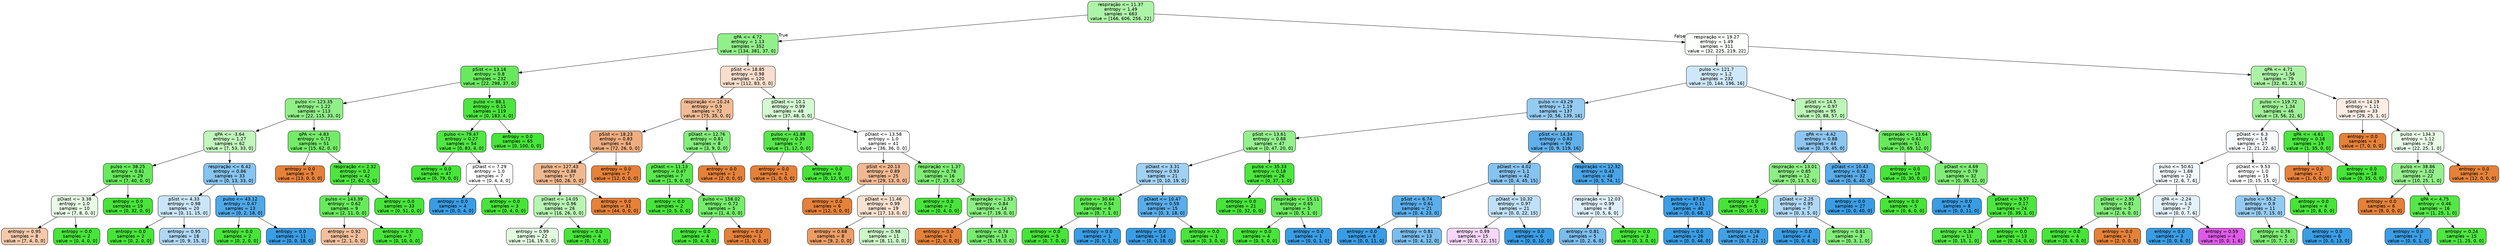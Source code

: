 digraph Tree {
node [shape=box, style="filled, rounded", color="black", fontname="helvetica"] ;
edge [fontname="helvetica"] ;
0 [label="respiração <= 11.37\nentropy = 1.49\nsamples = 663\nvalue = [166, 606, 256, 22]", fillcolor="#aef4a8"] ;
1 [label="qPA <= 4.72\nentropy = 1.13\nsamples = 352\nvalue = [134, 381, 37, 0]", fillcolor="#92f08a"] ;
0 -> 1 [labeldistance=2.5, labelangle=45, headlabel="True"] ;
2 [label="pSist <= 13.16\nentropy = 0.8\nsamples = 232\nvalue = [22, 298, 37, 0]", fillcolor="#69ea5e"] ;
1 -> 2 ;
3 [label="pulso <= 123.35\nentropy = 1.22\nsamples = 113\nvalue = [22, 115, 33, 0]", fillcolor="#91ef88"] ;
2 -> 3 ;
4 [label="qPA <= -3.64\nentropy = 1.27\nsamples = 62\nvalue = [7, 53, 33, 0]", fillcolor="#c2f6bd"] ;
3 -> 4 ;
5 [label="pulso <= 38.25\nentropy = 0.61\nsamples = 29\nvalue = [7, 40, 0, 0]", fillcolor="#67ea5c"] ;
4 -> 5 ;
6 [label="pDiast <= 3.38\nentropy = 1.0\nsamples = 10\nvalue = [7, 8, 0, 0]", fillcolor="#e8fce6"] ;
5 -> 6 ;
7 [label="entropy = 0.95\nsamples = 8\nvalue = [7, 4, 0, 0]", fillcolor="#f4c9aa"] ;
6 -> 7 ;
8 [label="entropy = 0.0\nsamples = 2\nvalue = [0, 4, 0, 0]", fillcolor="#47e539"] ;
6 -> 8 ;
9 [label="entropy = 0.0\nsamples = 19\nvalue = [0, 32, 0, 0]", fillcolor="#47e539"] ;
5 -> 9 ;
10 [label="respiração <= 6.42\nentropy = 0.86\nsamples = 33\nvalue = [0, 13, 33, 0]", fillcolor="#87c4ef"] ;
4 -> 10 ;
11 [label="pSist <= 4.33\nentropy = 0.98\nsamples = 20\nvalue = [0, 11, 15, 0]", fillcolor="#cae5f8"] ;
10 -> 11 ;
12 [label="entropy = 0.0\nsamples = 2\nvalue = [0, 2, 0, 0]", fillcolor="#47e539"] ;
11 -> 12 ;
13 [label="entropy = 0.95\nsamples = 18\nvalue = [0, 9, 15, 0]", fillcolor="#b0d8f5"] ;
11 -> 13 ;
14 [label="pulso <= 43.12\nentropy = 0.47\nsamples = 13\nvalue = [0, 2, 18, 0]", fillcolor="#4fa8e8"] ;
10 -> 14 ;
15 [label="entropy = 0.0\nsamples = 2\nvalue = [0, 2, 0, 0]", fillcolor="#47e539"] ;
14 -> 15 ;
16 [label="entropy = 0.0\nsamples = 11\nvalue = [0, 0, 18, 0]", fillcolor="#399de5"] ;
14 -> 16 ;
17 [label="qPA <= -4.83\nentropy = 0.71\nsamples = 51\nvalue = [15, 62, 0, 0]", fillcolor="#74eb69"] ;
3 -> 17 ;
18 [label="entropy = 0.0\nsamples = 9\nvalue = [13, 0, 0, 0]", fillcolor="#e58139"] ;
17 -> 18 ;
19 [label="respiração <= 2.32\nentropy = 0.2\nsamples = 42\nvalue = [2, 62, 0, 0]", fillcolor="#4de63f"] ;
17 -> 19 ;
20 [label="pulso <= 143.39\nentropy = 0.62\nsamples = 9\nvalue = [2, 11, 0, 0]", fillcolor="#68ea5d"] ;
19 -> 20 ;
21 [label="entropy = 0.92\nsamples = 2\nvalue = [2, 1, 0, 0]", fillcolor="#f2c09c"] ;
20 -> 21 ;
22 [label="entropy = 0.0\nsamples = 7\nvalue = [0, 10, 0, 0]", fillcolor="#47e539"] ;
20 -> 22 ;
23 [label="entropy = 0.0\nsamples = 33\nvalue = [0, 51, 0, 0]", fillcolor="#47e539"] ;
19 -> 23 ;
24 [label="pulso <= 88.1\nentropy = 0.15\nsamples = 119\nvalue = [0, 183, 4, 0]", fillcolor="#4be63d"] ;
2 -> 24 ;
25 [label="pulso <= 79.47\nentropy = 0.27\nsamples = 54\nvalue = [0, 83, 4, 0]", fillcolor="#50e643"] ;
24 -> 25 ;
26 [label="entropy = 0.0\nsamples = 47\nvalue = [0, 79, 0, 0]", fillcolor="#47e539"] ;
25 -> 26 ;
27 [label="pDiast <= 7.29\nentropy = 1.0\nsamples = 7\nvalue = [0, 4, 4, 0]", fillcolor="#ffffff"] ;
25 -> 27 ;
28 [label="entropy = 0.0\nsamples = 4\nvalue = [0, 0, 4, 0]", fillcolor="#399de5"] ;
27 -> 28 ;
29 [label="entropy = 0.0\nsamples = 3\nvalue = [0, 4, 0, 0]", fillcolor="#47e539"] ;
27 -> 29 ;
30 [label="entropy = 0.0\nsamples = 65\nvalue = [0, 100, 0, 0]", fillcolor="#47e539"] ;
24 -> 30 ;
31 [label="pSist <= 18.85\nentropy = 0.98\nsamples = 120\nvalue = [112, 83, 0, 0]", fillcolor="#f8decc"] ;
1 -> 31 ;
32 [label="respiração <= 10.24\nentropy = 0.9\nsamples = 72\nvalue = [75, 35, 0, 0]", fillcolor="#f1bc95"] ;
31 -> 32 ;
33 [label="pSist <= 18.23\nentropy = 0.83\nsamples = 64\nvalue = [72, 26, 0, 0]", fillcolor="#eeae80"] ;
32 -> 33 ;
34 [label="pulso <= 127.43\nentropy = 0.88\nsamples = 57\nvalue = [60, 26, 0, 0]", fillcolor="#f0b88f"] ;
33 -> 34 ;
35 [label="pDiast <= 14.05\nentropy = 0.96\nsamples = 26\nvalue = [16, 26, 0, 0]", fillcolor="#b8f5b3"] ;
34 -> 35 ;
36 [label="entropy = 0.99\nsamples = 22\nvalue = [16, 19, 0, 0]", fillcolor="#e2fbe0"] ;
35 -> 36 ;
37 [label="entropy = 0.0\nsamples = 4\nvalue = [0, 7, 0, 0]", fillcolor="#47e539"] ;
35 -> 37 ;
38 [label="entropy = 0.0\nsamples = 31\nvalue = [44, 0, 0, 0]", fillcolor="#e58139"] ;
34 -> 38 ;
39 [label="entropy = 0.0\nsamples = 7\nvalue = [12, 0, 0, 0]", fillcolor="#e58139"] ;
33 -> 39 ;
40 [label="pDiast <= 12.76\nentropy = 0.81\nsamples = 8\nvalue = [3, 9, 0, 0]", fillcolor="#84ee7b"] ;
32 -> 40 ;
41 [label="pDiast <= 11.13\nentropy = 0.47\nsamples = 7\nvalue = [1, 9, 0, 0]", fillcolor="#5be84f"] ;
40 -> 41 ;
42 [label="entropy = 0.0\nsamples = 2\nvalue = [0, 5, 0, 0]", fillcolor="#47e539"] ;
41 -> 42 ;
43 [label="pulso <= 158.02\nentropy = 0.72\nsamples = 5\nvalue = [1, 4, 0, 0]", fillcolor="#75ec6a"] ;
41 -> 43 ;
44 [label="entropy = 0.0\nsamples = 4\nvalue = [0, 4, 0, 0]", fillcolor="#47e539"] ;
43 -> 44 ;
45 [label="entropy = 0.0\nsamples = 1\nvalue = [1, 0, 0, 0]", fillcolor="#e58139"] ;
43 -> 45 ;
46 [label="entropy = 0.0\nsamples = 1\nvalue = [2, 0, 0, 0]", fillcolor="#e58139"] ;
40 -> 46 ;
47 [label="pDiast <= 10.1\nentropy = 0.99\nsamples = 48\nvalue = [37, 48, 0, 0]", fillcolor="#d5f9d2"] ;
31 -> 47 ;
48 [label="pulso <= 41.88\nentropy = 0.39\nsamples = 7\nvalue = [1, 12, 0, 0]", fillcolor="#56e749"] ;
47 -> 48 ;
49 [label="entropy = 0.0\nsamples = 1\nvalue = [1, 0, 0, 0]", fillcolor="#e58139"] ;
48 -> 49 ;
50 [label="entropy = 0.0\nsamples = 6\nvalue = [0, 12, 0, 0]", fillcolor="#47e539"] ;
48 -> 50 ;
51 [label="pDiast <= 13.58\nentropy = 1.0\nsamples = 41\nvalue = [36, 36, 0, 0]", fillcolor="#ffffff"] ;
47 -> 51 ;
52 [label="pSist <= 20.13\nentropy = 0.89\nsamples = 25\nvalue = [29, 13, 0, 0]", fillcolor="#f1b992"] ;
51 -> 52 ;
53 [label="entropy = 0.0\nsamples = 6\nvalue = [12, 0, 0, 0]", fillcolor="#e58139"] ;
52 -> 53 ;
54 [label="pDiast <= 11.46\nentropy = 0.99\nsamples = 19\nvalue = [17, 13, 0, 0]", fillcolor="#f9e1d0"] ;
52 -> 54 ;
55 [label="entropy = 0.68\nsamples = 8\nvalue = [9, 2, 0, 0]", fillcolor="#eb9d65"] ;
54 -> 55 ;
56 [label="entropy = 0.98\nsamples = 11\nvalue = [8, 11, 0, 0]", fillcolor="#cdf8c9"] ;
54 -> 56 ;
57 [label="respiração <= 1.37\nentropy = 0.78\nsamples = 16\nvalue = [7, 23, 0, 0]", fillcolor="#7fed75"] ;
51 -> 57 ;
58 [label="entropy = 0.0\nsamples = 2\nvalue = [0, 4, 0, 0]", fillcolor="#47e539"] ;
57 -> 58 ;
59 [label="respiração <= 1.53\nentropy = 0.84\nsamples = 14\nvalue = [7, 19, 0, 0]", fillcolor="#8bef82"] ;
57 -> 59 ;
60 [label="entropy = 0.0\nsamples = 1\nvalue = [2, 0, 0, 0]", fillcolor="#e58139"] ;
59 -> 60 ;
61 [label="entropy = 0.74\nsamples = 13\nvalue = [5, 19, 0, 0]", fillcolor="#77ec6d"] ;
59 -> 61 ;
62 [label="respiração <= 19.27\nentropy = 1.49\nsamples = 311\nvalue = [32, 225, 219, 22]", fillcolor="#fbfefb"] ;
0 -> 62 [labeldistance=2.5, labelangle=-45, headlabel="False"] ;
63 [label="pulso <= 121.7\nentropy = 1.2\nsamples = 232\nvalue = [0, 144, 196, 16]", fillcolor="#cee7f9"] ;
62 -> 63 ;
64 [label="pulso <= 43.29\nentropy = 1.19\nsamples = 137\nvalue = [0, 56, 139, 16]", fillcolor="#95cbf1"] ;
63 -> 64 ;
65 [label="pSist <= 13.61\nentropy = 0.88\nsamples = 47\nvalue = [0, 47, 20, 0]", fillcolor="#95f08d"] ;
64 -> 65 ;
66 [label="pDiast <= 3.31\nentropy = 0.93\nsamples = 21\nvalue = [0, 10, 19, 0]", fillcolor="#a1d1f3"] ;
65 -> 66 ;
67 [label="pulso <= 30.64\nentropy = 0.54\nsamples = 6\nvalue = [0, 7, 1, 0]", fillcolor="#61e955"] ;
66 -> 67 ;
68 [label="entropy = 0.0\nsamples = 5\nvalue = [0, 7, 0, 0]", fillcolor="#47e539"] ;
67 -> 68 ;
69 [label="entropy = 0.0\nsamples = 1\nvalue = [0, 0, 1, 0]", fillcolor="#399de5"] ;
67 -> 69 ;
70 [label="pDiast <= 10.47\nentropy = 0.59\nsamples = 15\nvalue = [0, 3, 18, 0]", fillcolor="#5aade9"] ;
66 -> 70 ;
71 [label="entropy = 0.0\nsamples = 14\nvalue = [0, 0, 18, 0]", fillcolor="#399de5"] ;
70 -> 71 ;
72 [label="entropy = 0.0\nsamples = 1\nvalue = [0, 3, 0, 0]", fillcolor="#47e539"] ;
70 -> 72 ;
73 [label="pulso <= 35.33\nentropy = 0.18\nsamples = 26\nvalue = [0, 37, 1, 0]", fillcolor="#4ce63e"] ;
65 -> 73 ;
74 [label="entropy = 0.0\nsamples = 21\nvalue = [0, 32, 0, 0]", fillcolor="#47e539"] ;
73 -> 74 ;
75 [label="respiração <= 15.11\nentropy = 0.65\nsamples = 5\nvalue = [0, 5, 1, 0]", fillcolor="#6cea61"] ;
73 -> 75 ;
76 [label="entropy = 0.0\nsamples = 4\nvalue = [0, 5, 0, 0]", fillcolor="#47e539"] ;
75 -> 76 ;
77 [label="entropy = 0.0\nsamples = 1\nvalue = [0, 0, 1, 0]", fillcolor="#399de5"] ;
75 -> 77 ;
78 [label="pSist <= 14.34\nentropy = 0.83\nsamples = 90\nvalue = [0, 9, 119, 16]", fillcolor="#60b0ea"] ;
64 -> 78 ;
79 [label="pDiast <= 4.02\nentropy = 1.1\nsamples = 42\nvalue = [0, 4, 45, 15]", fillcolor="#86c3ef"] ;
78 -> 79 ;
80 [label="pSist <= 6.74\nentropy = 0.61\nsamples = 21\nvalue = [0, 4, 23, 0]", fillcolor="#5baeea"] ;
79 -> 80 ;
81 [label="entropy = 0.0\nsamples = 8\nvalue = [0, 0, 11, 0]", fillcolor="#399de5"] ;
80 -> 81 ;
82 [label="entropy = 0.81\nsamples = 13\nvalue = [0, 4, 12, 0]", fillcolor="#7bbeee"] ;
80 -> 82 ;
83 [label="pDiast <= 10.32\nentropy = 0.97\nsamples = 21\nvalue = [0, 0, 22, 15]", fillcolor="#c0e0f7"] ;
79 -> 83 ;
84 [label="entropy = 0.99\nsamples = 15\nvalue = [0, 0, 12, 15]", fillcolor="#f7d7fa"] ;
83 -> 84 ;
85 [label="entropy = 0.0\nsamples = 6\nvalue = [0, 0, 10, 0]", fillcolor="#399de5"] ;
83 -> 85 ;
86 [label="respiração <= 12.32\nentropy = 0.43\nsamples = 48\nvalue = [0, 5, 74, 1]", fillcolor="#49a5e7"] ;
78 -> 86 ;
87 [label="respiração <= 12.03\nentropy = 0.99\nsamples = 8\nvalue = [0, 5, 6, 0]", fillcolor="#deeffb"] ;
86 -> 87 ;
88 [label="entropy = 0.81\nsamples = 5\nvalue = [0, 2, 6, 0]", fillcolor="#7bbeee"] ;
87 -> 88 ;
89 [label="entropy = 0.0\nsamples = 3\nvalue = [0, 3, 0, 0]", fillcolor="#47e539"] ;
87 -> 89 ;
90 [label="pulso <= 87.83\nentropy = 0.11\nsamples = 40\nvalue = [0, 0, 68, 1]", fillcolor="#3c9ee5"] ;
86 -> 90 ;
91 [label="entropy = 0.0\nsamples = 26\nvalue = [0, 0, 46, 0]", fillcolor="#399de5"] ;
90 -> 91 ;
92 [label="entropy = 0.26\nsamples = 14\nvalue = [0, 0, 22, 1]", fillcolor="#42a1e6"] ;
90 -> 92 ;
93 [label="pSist <= 14.5\nentropy = 0.97\nsamples = 95\nvalue = [0, 88, 57, 0]", fillcolor="#bef6b9"] ;
63 -> 93 ;
94 [label="qPA <= -4.42\nentropy = 0.88\nsamples = 44\nvalue = [0, 19, 45, 0]", fillcolor="#8dc6f0"] ;
93 -> 94 ;
95 [label="respiração <= 13.01\nentropy = 0.85\nsamples = 12\nvalue = [0, 13, 5, 0]", fillcolor="#8eef85"] ;
94 -> 95 ;
96 [label="entropy = 0.0\nsamples = 5\nvalue = [0, 10, 0, 0]", fillcolor="#47e539"] ;
95 -> 96 ;
97 [label="pDiast <= 2.25\nentropy = 0.95\nsamples = 7\nvalue = [0, 3, 5, 0]", fillcolor="#b0d8f5"] ;
95 -> 97 ;
98 [label="entropy = 0.0\nsamples = 4\nvalue = [0, 0, 4, 0]", fillcolor="#399de5"] ;
97 -> 98 ;
99 [label="entropy = 0.81\nsamples = 3\nvalue = [0, 3, 1, 0]", fillcolor="#84ee7b"] ;
97 -> 99 ;
100 [label="pDiast <= 10.43\nentropy = 0.56\nsamples = 32\nvalue = [0, 6, 40, 0]", fillcolor="#57ace9"] ;
94 -> 100 ;
101 [label="entropy = 0.0\nsamples = 27\nvalue = [0, 0, 40, 0]", fillcolor="#399de5"] ;
100 -> 101 ;
102 [label="entropy = 0.0\nsamples = 5\nvalue = [0, 6, 0, 0]", fillcolor="#47e539"] ;
100 -> 102 ;
103 [label="respiração <= 13.64\nentropy = 0.61\nsamples = 51\nvalue = [0, 69, 12, 0]", fillcolor="#67ea5b"] ;
93 -> 103 ;
104 [label="entropy = 0.0\nsamples = 19\nvalue = [0, 30, 0, 0]", fillcolor="#47e539"] ;
103 -> 104 ;
105 [label="pDiast <= 4.69\nentropy = 0.79\nsamples = 32\nvalue = [0, 39, 12, 0]", fillcolor="#80ed76"] ;
103 -> 105 ;
106 [label="entropy = 0.0\nsamples = 8\nvalue = [0, 0, 11, 0]", fillcolor="#399de5"] ;
105 -> 106 ;
107 [label="pDiast <= 9.57\nentropy = 0.17\nsamples = 24\nvalue = [0, 39, 1, 0]", fillcolor="#4ce63e"] ;
105 -> 107 ;
108 [label="entropy = 0.34\nsamples = 11\nvalue = [0, 15, 1, 0]", fillcolor="#53e746"] ;
107 -> 108 ;
109 [label="entropy = 0.0\nsamples = 13\nvalue = [0, 24, 0, 0]", fillcolor="#47e539"] ;
107 -> 109 ;
110 [label="qPA <= 4.71\nentropy = 1.56\nsamples = 79\nvalue = [32, 81, 23, 6]", fillcolor="#adf3a7"] ;
62 -> 110 ;
111 [label="pulso <= 119.72\nentropy = 1.34\nsamples = 46\nvalue = [3, 56, 22, 6]", fillcolor="#9ff197"] ;
110 -> 111 ;
112 [label="pDiast <= 6.3\nentropy = 1.6\nsamples = 27\nvalue = [2, 21, 22, 6]", fillcolor="#f8fcfe"] ;
111 -> 112 ;
113 [label="pulso <= 50.61\nentropy = 1.88\nsamples = 12\nvalue = [2, 6, 7, 6]", fillcolor="#f2f8fd"] ;
112 -> 113 ;
114 [label="pDiast <= 2.95\nentropy = 0.81\nsamples = 5\nvalue = [2, 6, 0, 0]", fillcolor="#84ee7b"] ;
113 -> 114 ;
115 [label="entropy = 0.0\nsamples = 4\nvalue = [0, 6, 0, 0]", fillcolor="#47e539"] ;
114 -> 115 ;
116 [label="entropy = 0.0\nsamples = 1\nvalue = [2, 0, 0, 0]", fillcolor="#e58139"] ;
114 -> 116 ;
117 [label="qPA <= -2.24\nentropy = 1.0\nsamples = 7\nvalue = [0, 0, 7, 6]", fillcolor="#e3f1fb"] ;
113 -> 117 ;
118 [label="entropy = 0.0\nsamples = 3\nvalue = [0, 0, 6, 0]", fillcolor="#399de5"] ;
117 -> 118 ;
119 [label="entropy = 0.59\nsamples = 4\nvalue = [0, 0, 1, 6]", fillcolor="#de5ae9"] ;
117 -> 119 ;
120 [label="pDiast <= 9.53\nentropy = 1.0\nsamples = 15\nvalue = [0, 15, 15, 0]", fillcolor="#ffffff"] ;
112 -> 120 ;
121 [label="pulso <= 55.2\nentropy = 0.9\nsamples = 11\nvalue = [0, 7, 15, 0]", fillcolor="#95cbf1"] ;
120 -> 121 ;
122 [label="entropy = 0.76\nsamples = 5\nvalue = [0, 7, 2, 0]", fillcolor="#7cec72"] ;
121 -> 122 ;
123 [label="entropy = 0.0\nsamples = 6\nvalue = [0, 0, 13, 0]", fillcolor="#399de5"] ;
121 -> 123 ;
124 [label="entropy = 0.0\nsamples = 4\nvalue = [0, 8, 0, 0]", fillcolor="#47e539"] ;
120 -> 124 ;
125 [label="qPA <= -4.61\nentropy = 0.18\nsamples = 19\nvalue = [1, 35, 0, 0]", fillcolor="#4ce63f"] ;
111 -> 125 ;
126 [label="entropy = 0.0\nsamples = 1\nvalue = [1, 0, 0, 0]", fillcolor="#e58139"] ;
125 -> 126 ;
127 [label="entropy = 0.0\nsamples = 18\nvalue = [0, 35, 0, 0]", fillcolor="#47e539"] ;
125 -> 127 ;
128 [label="pSist <= 14.19\nentropy = 1.11\nsamples = 33\nvalue = [29, 25, 1, 0]", fillcolor="#fceee5"] ;
110 -> 128 ;
129 [label="entropy = 0.0\nsamples = 4\nvalue = [7, 0, 0, 0]", fillcolor="#e58139"] ;
128 -> 129 ;
130 [label="pulso <= 134.3\nentropy = 1.12\nsamples = 29\nvalue = [22, 25, 1, 0]", fillcolor="#eafce8"] ;
128 -> 130 ;
131 [label="pulso <= 38.86\nentropy = 1.02\nsamples = 22\nvalue = [10, 25, 1, 0]", fillcolor="#95f08d"] ;
130 -> 131 ;
132 [label="entropy = 0.0\nsamples = 6\nvalue = [9, 0, 0, 0]", fillcolor="#e58139"] ;
131 -> 132 ;
133 [label="qPA <= 4.75\nentropy = 0.46\nsamples = 16\nvalue = [1, 25, 1, 0]", fillcolor="#55e748"] ;
131 -> 133 ;
134 [label="entropy = 0.0\nsamples = 1\nvalue = [0, 0, 1, 0]", fillcolor="#399de5"] ;
133 -> 134 ;
135 [label="entropy = 0.24\nsamples = 15\nvalue = [1, 25, 0, 0]", fillcolor="#4ee641"] ;
133 -> 135 ;
136 [label="entropy = 0.0\nsamples = 7\nvalue = [12, 0, 0, 0]", fillcolor="#e58139"] ;
130 -> 136 ;
}